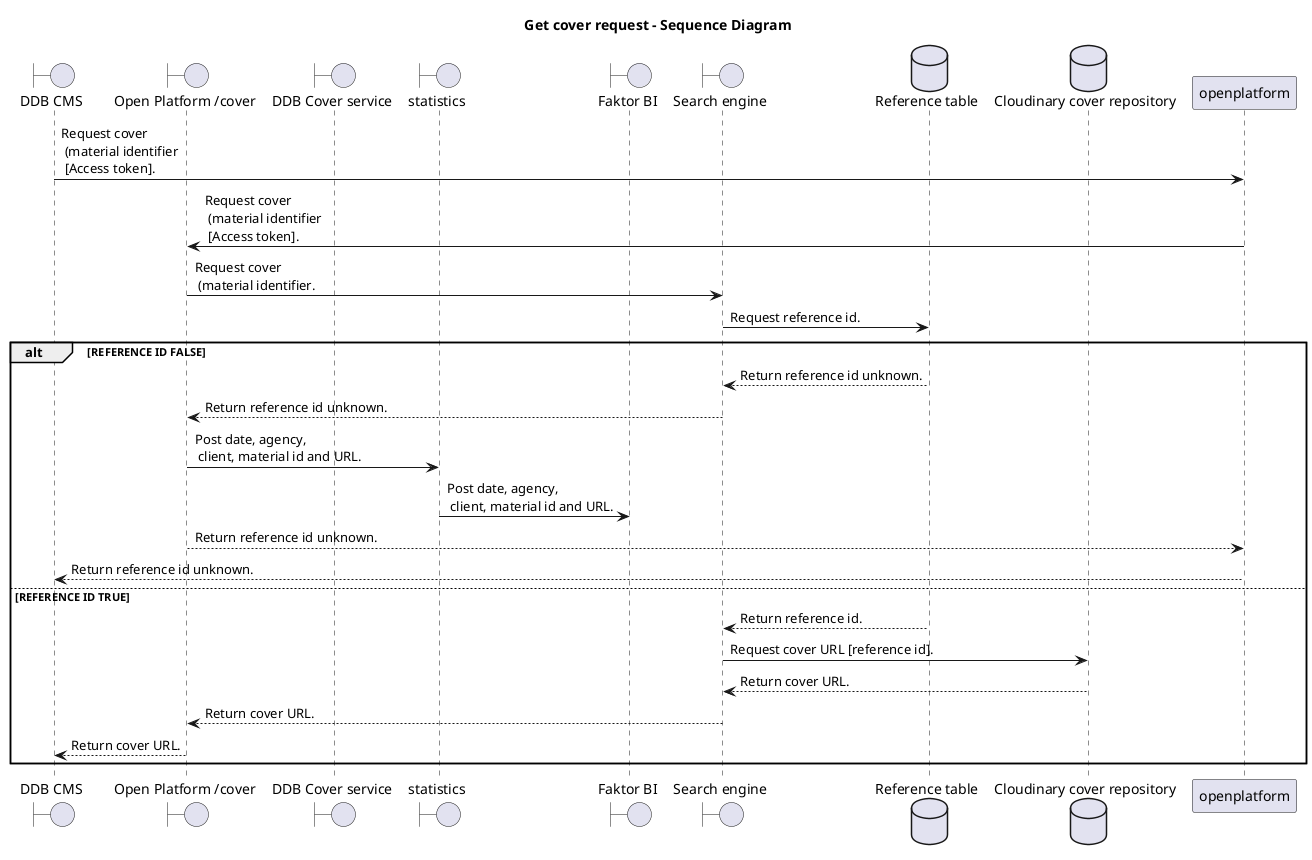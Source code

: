 @startuml

title "Get cover request - Sequence Diagram"

boundary "DDB CMS" as cms
boundary "Open Platform /cover" as OPcover
boundary "DDB Cover service" as cover
boundary "statistics" as statistics
boundary "Faktor BI" as factor 
boundary "Search engine" as search
database "Reference table" as reference
database "Cloudinary cover repository" as cloudinary

cms->openplatform: Request cover \n (material identifier \n [Access token].
openplatform->OPcover: Request cover \n (material identifier \n [Access token].
OPcover->search: Request cover \n (material identifier.
search->reference: Request reference id.

alt REFERENCE ID FALSE
    reference-->search: Return reference id unknown.
    search-->OPcover: Return reference id unknown.
    OPcover->statistics: Post date, agency, \n client, material id and URL.
    statistics->factor: Post date, agency, \n client, material id and URL.
    OPcover-->openplatform: Return reference id unknown.
    openplatform-->cms: Return reference id unknown.
else REFERENCE ID TRUE
    reference-->search: Return reference id.
    search->cloudinary: Request cover URL [reference id].
    cloudinary-->search: Return cover URL.
    search-->OPcover: Return cover URL.
    OPcover-->cms: Return cover URL.
end

@enduml
